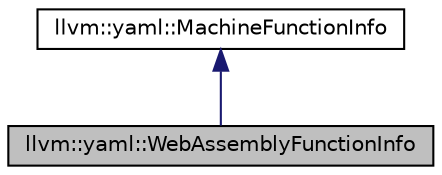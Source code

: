 digraph "llvm::yaml::WebAssemblyFunctionInfo"
{
 // LATEX_PDF_SIZE
  bgcolor="transparent";
  edge [fontname="Helvetica",fontsize="10",labelfontname="Helvetica",labelfontsize="10"];
  node [fontname="Helvetica",fontsize="10",shape=record];
  Node1 [label="llvm::yaml::WebAssemblyFunctionInfo",height=0.2,width=0.4,color="black", fillcolor="grey75", style="filled", fontcolor="black",tooltip=" "];
  Node2 -> Node1 [dir="back",color="midnightblue",fontsize="10",style="solid",fontname="Helvetica"];
  Node2 [label="llvm::yaml::MachineFunctionInfo",height=0.2,width=0.4,color="black",URL="$structllvm_1_1yaml_1_1MachineFunctionInfo.html",tooltip="Targets should override this in a way that mirrors the implementation of llvm::MachineFunctionInfo."];
}
